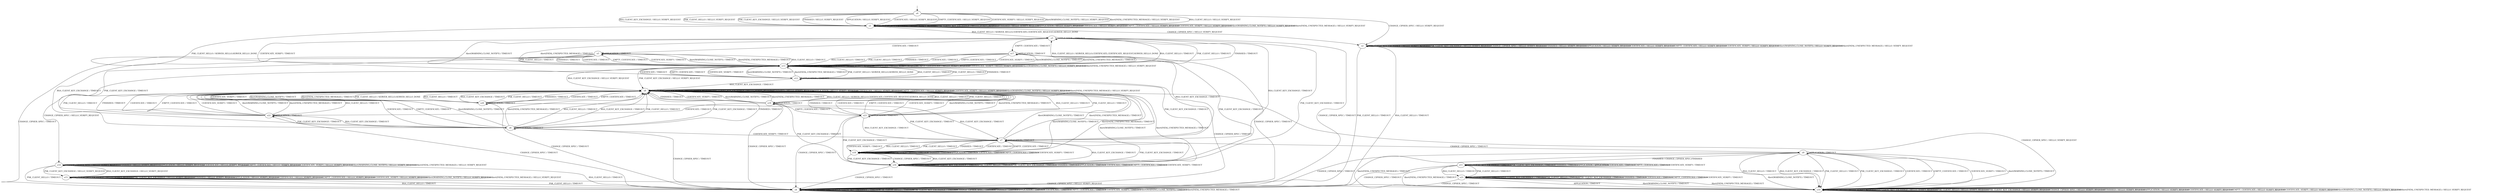 digraph h6 {
s0 [label="s0"];
s1 [label="s1"];
s2 [label="s2"];
s3 [label="s3"];
s4 [label="s4"];
s12 [label="s12"];
s5 [label="s5"];
s7 [label="s7"];
s13 [label="s13"];
s16 [label="s16"];
s17 [label="s17"];
s6 [label="s6"];
s9 [label="s9"];
s14 [label="s14"];
s18 [label="s18"];
s8 [label="s8"];
s11 [label="s11"];
s15 [label="s15"];
s10 [label="s10"];
s19 [label="s19"];
s20 [label="s20"];
s21 [label="s21"];
s22 [label="s22"];
s23 [label="s23"];
s0 -> s1 [label="RSA_CLIENT_HELLO / HELLO_VERIFY_REQUEST"];
s0 -> s1 [label="RSA_CLIENT_KEY_EXCHANGE / HELLO_VERIFY_REQUEST"];
s0 -> s1 [label="PSK_CLIENT_HELLO / HELLO_VERIFY_REQUEST"];
s0 -> s1 [label="PSK_CLIENT_KEY_EXCHANGE / HELLO_VERIFY_REQUEST"];
s0 -> s2 [label="CHANGE_CIPHER_SPEC / HELLO_VERIFY_REQUEST"];
s0 -> s1 [label="FINISHED / HELLO_VERIFY_REQUEST"];
s0 -> s1 [label="APPLICATION / HELLO_VERIFY_REQUEST"];
s0 -> s1 [label="CERTIFICATE / HELLO_VERIFY_REQUEST"];
s0 -> s1 [label="EMPTY_CERTIFICATE / HELLO_VERIFY_REQUEST"];
s0 -> s1 [label="CERTIFICATE_VERIFY / HELLO_VERIFY_REQUEST"];
s0 -> s1 [label="Alert(WARNING,CLOSE_NOTIFY) / HELLO_VERIFY_REQUEST"];
s0 -> s1 [label="Alert(FATAL,UNEXPECTED_MESSAGE) / HELLO_VERIFY_REQUEST"];
s1 -> s3 [label="RSA_CLIENT_HELLO / SERVER_HELLO,CERTIFICATE,CERTIFICATE_REQUEST,SERVER_HELLO_DONE"];
s1 -> s1 [label="RSA_CLIENT_KEY_EXCHANGE / HELLO_VERIFY_REQUEST"];
s1 -> s12 [label="PSK_CLIENT_HELLO / SERVER_HELLO,SERVER_HELLO_DONE"];
s1 -> s1 [label="PSK_CLIENT_KEY_EXCHANGE / HELLO_VERIFY_REQUEST"];
s1 -> s2 [label="CHANGE_CIPHER_SPEC / HELLO_VERIFY_REQUEST"];
s1 -> s1 [label="FINISHED / HELLO_VERIFY_REQUEST"];
s1 -> s1 [label="APPLICATION / HELLO_VERIFY_REQUEST"];
s1 -> s1 [label="CERTIFICATE / HELLO_VERIFY_REQUEST"];
s1 -> s1 [label="EMPTY_CERTIFICATE / HELLO_VERIFY_REQUEST"];
s1 -> s1 [label="CERTIFICATE_VERIFY / HELLO_VERIFY_REQUEST"];
s1 -> s1 [label="Alert(WARNING,CLOSE_NOTIFY) / HELLO_VERIFY_REQUEST"];
s1 -> s1 [label="Alert(FATAL,UNEXPECTED_MESSAGE) / HELLO_VERIFY_REQUEST"];
s2 -> s4 [label="RSA_CLIENT_HELLO / TIMEOUT"];
s2 -> s2 [label="RSA_CLIENT_KEY_EXCHANGE / HELLO_VERIFY_REQUEST"];
s2 -> s4 [label="PSK_CLIENT_HELLO / TIMEOUT"];
s2 -> s2 [label="PSK_CLIENT_KEY_EXCHANGE / HELLO_VERIFY_REQUEST"];
s2 -> s2 [label="CHANGE_CIPHER_SPEC / HELLO_VERIFY_REQUEST"];
s2 -> s2 [label="FINISHED / HELLO_VERIFY_REQUEST"];
s2 -> s2 [label="APPLICATION / HELLO_VERIFY_REQUEST"];
s2 -> s2 [label="CERTIFICATE / HELLO_VERIFY_REQUEST"];
s2 -> s2 [label="EMPTY_CERTIFICATE / HELLO_VERIFY_REQUEST"];
s2 -> s2 [label="CERTIFICATE_VERIFY / HELLO_VERIFY_REQUEST"];
s2 -> s2 [label="Alert(WARNING,CLOSE_NOTIFY) / HELLO_VERIFY_REQUEST"];
s2 -> s2 [label="Alert(FATAL,UNEXPECTED_MESSAGE) / HELLO_VERIFY_REQUEST"];
s3 -> s13 [label="RSA_CLIENT_HELLO / TIMEOUT"];
s3 -> s7 [label="RSA_CLIENT_KEY_EXCHANGE / TIMEOUT"];
s3 -> s13 [label="PSK_CLIENT_HELLO / TIMEOUT"];
s3 -> s16 [label="PSK_CLIENT_KEY_EXCHANGE / TIMEOUT"];
s3 -> s4 [label="CHANGE_CIPHER_SPEC / TIMEOUT"];
s3 -> s13 [label="FINISHED / TIMEOUT"];
s3 -> s3 [label="APPLICATION / TIMEOUT"];
s3 -> s5 [label="CERTIFICATE / TIMEOUT"];
s3 -> s17 [label="EMPTY_CERTIFICATE / TIMEOUT"];
s3 -> s13 [label="CERTIFICATE_VERIFY / TIMEOUT"];
s3 -> s13 [label="Alert(WARNING,CLOSE_NOTIFY) / TIMEOUT"];
s3 -> s13 [label="Alert(FATAL,UNEXPECTED_MESSAGE) / TIMEOUT"];
s4 -> s4 [label="RSA_CLIENT_HELLO / TIMEOUT"];
s4 -> s4 [label="RSA_CLIENT_KEY_EXCHANGE / TIMEOUT"];
s4 -> s4 [label="PSK_CLIENT_HELLO / TIMEOUT"];
s4 -> s4 [label="PSK_CLIENT_KEY_EXCHANGE / TIMEOUT"];
s4 -> s4 [label="CHANGE_CIPHER_SPEC / TIMEOUT"];
s4 -> s4 [label="FINISHED / TIMEOUT"];
s4 -> s4 [label="APPLICATION / TIMEOUT"];
s4 -> s4 [label="CERTIFICATE / TIMEOUT"];
s4 -> s4 [label="EMPTY_CERTIFICATE / TIMEOUT"];
s4 -> s4 [label="CERTIFICATE_VERIFY / TIMEOUT"];
s4 -> s4 [label="Alert(WARNING,CLOSE_NOTIFY) / TIMEOUT"];
s4 -> s4 [label="Alert(FATAL,UNEXPECTED_MESSAGE) / TIMEOUT"];
s12 -> s13 [label="RSA_CLIENT_HELLO / TIMEOUT"];
s12 -> s8 [label="RSA_CLIENT_KEY_EXCHANGE / TIMEOUT"];
s12 -> s13 [label="PSK_CLIENT_HELLO / TIMEOUT"];
s12 -> s7 [label="PSK_CLIENT_KEY_EXCHANGE / TIMEOUT"];
s12 -> s4 [label="CHANGE_CIPHER_SPEC / TIMEOUT"];
s12 -> s13 [label="FINISHED / TIMEOUT"];
s12 -> s12 [label="APPLICATION / TIMEOUT"];
s12 -> s13 [label="CERTIFICATE / TIMEOUT"];
s12 -> s13 [label="EMPTY_CERTIFICATE / TIMEOUT"];
s12 -> s13 [label="CERTIFICATE_VERIFY / TIMEOUT"];
s12 -> s13 [label="Alert(WARNING,CLOSE_NOTIFY) / TIMEOUT"];
s12 -> s13 [label="Alert(FATAL,UNEXPECTED_MESSAGE) / TIMEOUT"];
s5 -> s13 [label="RSA_CLIENT_HELLO / TIMEOUT"];
s5 -> s6 [label="RSA_CLIENT_KEY_EXCHANGE / TIMEOUT"];
s5 -> s13 [label="PSK_CLIENT_HELLO / TIMEOUT"];
s5 -> s6 [label="PSK_CLIENT_KEY_EXCHANGE / TIMEOUT"];
s5 -> s4 [label="CHANGE_CIPHER_SPEC / TIMEOUT"];
s5 -> s13 [label="FINISHED / TIMEOUT"];
s5 -> s5 [label="APPLICATION / TIMEOUT"];
s5 -> s13 [label="CERTIFICATE / TIMEOUT"];
s5 -> s13 [label="EMPTY_CERTIFICATE / TIMEOUT"];
s5 -> s13 [label="CERTIFICATE_VERIFY / TIMEOUT"];
s5 -> s13 [label="Alert(WARNING,CLOSE_NOTIFY) / TIMEOUT"];
s5 -> s13 [label="Alert(FATAL,UNEXPECTED_MESSAGE) / TIMEOUT"];
s7 -> s18 [label="RSA_CLIENT_HELLO / TIMEOUT"];
s7 -> s16 [label="RSA_CLIENT_KEY_EXCHANGE / TIMEOUT"];
s7 -> s18 [label="PSK_CLIENT_HELLO / TIMEOUT"];
s7 -> s16 [label="PSK_CLIENT_KEY_EXCHANGE / TIMEOUT"];
s7 -> s9 [label="CHANGE_CIPHER_SPEC / TIMEOUT"];
s7 -> s18 [label="FINISHED / TIMEOUT"];
s7 -> s7 [label="APPLICATION / TIMEOUT"];
s7 -> s18 [label="CERTIFICATE / TIMEOUT"];
s7 -> s18 [label="EMPTY_CERTIFICATE / TIMEOUT"];
s7 -> s18 [label="CERTIFICATE_VERIFY / TIMEOUT"];
s7 -> s8 [label="Alert(WARNING,CLOSE_NOTIFY) / TIMEOUT"];
s7 -> s8 [label="Alert(FATAL,UNEXPECTED_MESSAGE) / TIMEOUT"];
s13 -> s3 [label="RSA_CLIENT_HELLO / SERVER_HELLO,CERTIFICATE,CERTIFICATE_REQUEST,SERVER_HELLO_DONE"];
s13 -> s8 [label="RSA_CLIENT_KEY_EXCHANGE / HELLO_VERIFY_REQUEST"];
s13 -> s12 [label="PSK_CLIENT_HELLO / SERVER_HELLO,SERVER_HELLO_DONE"];
s13 -> s8 [label="PSK_CLIENT_KEY_EXCHANGE / HELLO_VERIFY_REQUEST"];
s13 -> s14 [label="CHANGE_CIPHER_SPEC / HELLO_VERIFY_REQUEST"];
s13 -> s13 [label="FINISHED / HELLO_VERIFY_REQUEST"];
s13 -> s13 [label="APPLICATION / HELLO_VERIFY_REQUEST"];
s13 -> s13 [label="CERTIFICATE / HELLO_VERIFY_REQUEST"];
s13 -> s13 [label="EMPTY_CERTIFICATE / HELLO_VERIFY_REQUEST"];
s13 -> s13 [label="CERTIFICATE_VERIFY / HELLO_VERIFY_REQUEST"];
s13 -> s13 [label="Alert(WARNING,CLOSE_NOTIFY) / HELLO_VERIFY_REQUEST"];
s13 -> s13 [label="Alert(FATAL,UNEXPECTED_MESSAGE) / HELLO_VERIFY_REQUEST"];
s16 -> s16 [label="RSA_CLIENT_HELLO / TIMEOUT"];
s16 -> s16 [label="RSA_CLIENT_KEY_EXCHANGE / TIMEOUT"];
s16 -> s16 [label="PSK_CLIENT_HELLO / TIMEOUT"];
s16 -> s16 [label="PSK_CLIENT_KEY_EXCHANGE / TIMEOUT"];
s16 -> s4 [label="CHANGE_CIPHER_SPEC / TIMEOUT"];
s16 -> s16 [label="FINISHED / TIMEOUT"];
s16 -> s16 [label="APPLICATION / TIMEOUT"];
s16 -> s16 [label="CERTIFICATE / TIMEOUT"];
s16 -> s16 [label="EMPTY_CERTIFICATE / TIMEOUT"];
s16 -> s16 [label="CERTIFICATE_VERIFY / TIMEOUT"];
s16 -> s8 [label="Alert(WARNING,CLOSE_NOTIFY) / TIMEOUT"];
s16 -> s8 [label="Alert(FATAL,UNEXPECTED_MESSAGE) / TIMEOUT"];
s17 -> s13 [label="RSA_CLIENT_HELLO / TIMEOUT"];
s17 -> s7 [label="RSA_CLIENT_KEY_EXCHANGE / TIMEOUT"];
s17 -> s13 [label="PSK_CLIENT_HELLO / TIMEOUT"];
s17 -> s16 [label="PSK_CLIENT_KEY_EXCHANGE / TIMEOUT"];
s17 -> s4 [label="CHANGE_CIPHER_SPEC / TIMEOUT"];
s17 -> s13 [label="FINISHED / TIMEOUT"];
s17 -> s17 [label="APPLICATION / TIMEOUT"];
s17 -> s13 [label="CERTIFICATE / TIMEOUT"];
s17 -> s13 [label="EMPTY_CERTIFICATE / TIMEOUT"];
s17 -> s13 [label="CERTIFICATE_VERIFY / TIMEOUT"];
s17 -> s13 [label="Alert(WARNING,CLOSE_NOTIFY) / TIMEOUT"];
s17 -> s13 [label="Alert(FATAL,UNEXPECTED_MESSAGE) / TIMEOUT"];
s6 -> s8 [label="RSA_CLIENT_HELLO / TIMEOUT"];
s6 -> s8 [label="RSA_CLIENT_KEY_EXCHANGE / TIMEOUT"];
s6 -> s8 [label="PSK_CLIENT_HELLO / TIMEOUT"];
s6 -> s8 [label="PSK_CLIENT_KEY_EXCHANGE / TIMEOUT"];
s6 -> s4 [label="CHANGE_CIPHER_SPEC / TIMEOUT"];
s6 -> s8 [label="FINISHED / TIMEOUT"];
s6 -> s6 [label="APPLICATION / TIMEOUT"];
s6 -> s8 [label="CERTIFICATE / TIMEOUT"];
s6 -> s8 [label="EMPTY_CERTIFICATE / TIMEOUT"];
s6 -> s7 [label="CERTIFICATE_VERIFY / TIMEOUT"];
s6 -> s8 [label="Alert(WARNING,CLOSE_NOTIFY) / TIMEOUT"];
s6 -> s8 [label="Alert(FATAL,UNEXPECTED_MESSAGE) / TIMEOUT"];
s9 -> s10 [label="RSA_CLIENT_HELLO / TIMEOUT"];
s9 -> s10 [label="RSA_CLIENT_KEY_EXCHANGE / TIMEOUT"];
s9 -> s10 [label="PSK_CLIENT_HELLO / TIMEOUT"];
s9 -> s10 [label="PSK_CLIENT_KEY_EXCHANGE / TIMEOUT"];
s9 -> s4 [label="CHANGE_CIPHER_SPEC / TIMEOUT"];
s9 -> s11 [label="FINISHED / CHANGE_CIPHER_SPEC,FINISHED"];
s9 -> s9 [label="APPLICATION / TIMEOUT"];
s9 -> s10 [label="CERTIFICATE / TIMEOUT"];
s9 -> s10 [label="EMPTY_CERTIFICATE / TIMEOUT"];
s9 -> s10 [label="CERTIFICATE_VERIFY / TIMEOUT"];
s9 -> s10 [label="Alert(WARNING,CLOSE_NOTIFY) / TIMEOUT"];
s9 -> s10 [label="Alert(FATAL,UNEXPECTED_MESSAGE) / TIMEOUT"];
s14 -> s4 [label="RSA_CLIENT_HELLO / TIMEOUT"];
s14 -> s15 [label="RSA_CLIENT_KEY_EXCHANGE / HELLO_VERIFY_REQUEST"];
s14 -> s4 [label="PSK_CLIENT_HELLO / TIMEOUT"];
s14 -> s15 [label="PSK_CLIENT_KEY_EXCHANGE / HELLO_VERIFY_REQUEST"];
s14 -> s14 [label="CHANGE_CIPHER_SPEC / HELLO_VERIFY_REQUEST"];
s14 -> s14 [label="FINISHED / HELLO_VERIFY_REQUEST"];
s14 -> s14 [label="APPLICATION / HELLO_VERIFY_REQUEST"];
s14 -> s14 [label="CERTIFICATE / HELLO_VERIFY_REQUEST"];
s14 -> s14 [label="EMPTY_CERTIFICATE / HELLO_VERIFY_REQUEST"];
s14 -> s14 [label="CERTIFICATE_VERIFY / HELLO_VERIFY_REQUEST"];
s14 -> s14 [label="Alert(WARNING,CLOSE_NOTIFY) / HELLO_VERIFY_REQUEST"];
s14 -> s14 [label="Alert(FATAL,UNEXPECTED_MESSAGE) / HELLO_VERIFY_REQUEST"];
s18 -> s18 [label="RSA_CLIENT_HELLO / TIMEOUT"];
s18 -> s16 [label="RSA_CLIENT_KEY_EXCHANGE / TIMEOUT"];
s18 -> s18 [label="PSK_CLIENT_HELLO / TIMEOUT"];
s18 -> s16 [label="PSK_CLIENT_KEY_EXCHANGE / TIMEOUT"];
s18 -> s16 [label="CHANGE_CIPHER_SPEC / TIMEOUT"];
s18 -> s18 [label="FINISHED / TIMEOUT"];
s18 -> s18 [label="APPLICATION / TIMEOUT"];
s18 -> s18 [label="CERTIFICATE / TIMEOUT"];
s18 -> s18 [label="EMPTY_CERTIFICATE / TIMEOUT"];
s18 -> s18 [label="CERTIFICATE_VERIFY / TIMEOUT"];
s18 -> s8 [label="Alert(WARNING,CLOSE_NOTIFY) / TIMEOUT"];
s18 -> s8 [label="Alert(FATAL,UNEXPECTED_MESSAGE) / TIMEOUT"];
s8 -> s19 [label="RSA_CLIENT_HELLO / SERVER_HELLO,CERTIFICATE,CERTIFICATE_REQUEST,SERVER_HELLO_DONE"];
s8 -> s8 [label="RSA_CLIENT_KEY_EXCHANGE / HELLO_VERIFY_REQUEST"];
s8 -> s20 [label="PSK_CLIENT_HELLO / SERVER_HELLO,SERVER_HELLO_DONE"];
s8 -> s8 [label="PSK_CLIENT_KEY_EXCHANGE / HELLO_VERIFY_REQUEST"];
s8 -> s10 [label="CHANGE_CIPHER_SPEC / HELLO_VERIFY_REQUEST"];
s8 -> s8 [label="FINISHED / HELLO_VERIFY_REQUEST"];
s8 -> s8 [label="APPLICATION / HELLO_VERIFY_REQUEST"];
s8 -> s8 [label="CERTIFICATE / HELLO_VERIFY_REQUEST"];
s8 -> s8 [label="EMPTY_CERTIFICATE / HELLO_VERIFY_REQUEST"];
s8 -> s8 [label="CERTIFICATE_VERIFY / HELLO_VERIFY_REQUEST"];
s8 -> s8 [label="Alert(WARNING,CLOSE_NOTIFY) / HELLO_VERIFY_REQUEST"];
s8 -> s8 [label="Alert(FATAL,UNEXPECTED_MESSAGE) / HELLO_VERIFY_REQUEST"];
s11 -> s21 [label="RSA_CLIENT_HELLO / TIMEOUT"];
s11 -> s11 [label="RSA_CLIENT_KEY_EXCHANGE / TIMEOUT"];
s11 -> s21 [label="PSK_CLIENT_HELLO / TIMEOUT"];
s11 -> s11 [label="PSK_CLIENT_KEY_EXCHANGE / TIMEOUT"];
s11 -> s4 [label="CHANGE_CIPHER_SPEC / TIMEOUT"];
s11 -> s11 [label="FINISHED / TIMEOUT"];
s11 -> s11 [label="APPLICATION / APPLICATION"];
s11 -> s11 [label="CERTIFICATE / TIMEOUT"];
s11 -> s11 [label="EMPTY_CERTIFICATE / TIMEOUT"];
s11 -> s11 [label="CERTIFICATE_VERIFY / TIMEOUT"];
s11 -> s10 [label="Alert(WARNING,CLOSE_NOTIFY) / TIMEOUT"];
s11 -> s10 [label="Alert(FATAL,UNEXPECTED_MESSAGE) / TIMEOUT"];
s15 -> s4 [label="RSA_CLIENT_HELLO / TIMEOUT"];
s15 -> s15 [label="RSA_CLIENT_KEY_EXCHANGE / HELLO_VERIFY_REQUEST"];
s15 -> s4 [label="PSK_CLIENT_HELLO / TIMEOUT"];
s15 -> s15 [label="PSK_CLIENT_KEY_EXCHANGE / HELLO_VERIFY_REQUEST"];
s15 -> s10 [label="CHANGE_CIPHER_SPEC / HELLO_VERIFY_REQUEST"];
s15 -> s15 [label="FINISHED / HELLO_VERIFY_REQUEST"];
s15 -> s15 [label="APPLICATION / HELLO_VERIFY_REQUEST"];
s15 -> s15 [label="CERTIFICATE / HELLO_VERIFY_REQUEST"];
s15 -> s15 [label="EMPTY_CERTIFICATE / HELLO_VERIFY_REQUEST"];
s15 -> s15 [label="CERTIFICATE_VERIFY / HELLO_VERIFY_REQUEST"];
s15 -> s15 [label="Alert(WARNING,CLOSE_NOTIFY) / HELLO_VERIFY_REQUEST"];
s15 -> s15 [label="Alert(FATAL,UNEXPECTED_MESSAGE) / HELLO_VERIFY_REQUEST"];
s10 -> s10 [label="RSA_CLIENT_HELLO / HELLO_VERIFY_REQUEST"];
s10 -> s10 [label="RSA_CLIENT_KEY_EXCHANGE / HELLO_VERIFY_REQUEST"];
s10 -> s10 [label="PSK_CLIENT_HELLO / HELLO_VERIFY_REQUEST"];
s10 -> s10 [label="PSK_CLIENT_KEY_EXCHANGE / HELLO_VERIFY_REQUEST"];
s10 -> s10 [label="CHANGE_CIPHER_SPEC / HELLO_VERIFY_REQUEST"];
s10 -> s10 [label="FINISHED / HELLO_VERIFY_REQUEST"];
s10 -> s10 [label="APPLICATION / HELLO_VERIFY_REQUEST"];
s10 -> s10 [label="CERTIFICATE / HELLO_VERIFY_REQUEST"];
s10 -> s10 [label="EMPTY_CERTIFICATE / HELLO_VERIFY_REQUEST"];
s10 -> s10 [label="CERTIFICATE_VERIFY / HELLO_VERIFY_REQUEST"];
s10 -> s10 [label="Alert(WARNING,CLOSE_NOTIFY) / HELLO_VERIFY_REQUEST"];
s10 -> s10 [label="Alert(FATAL,UNEXPECTED_MESSAGE) / HELLO_VERIFY_REQUEST"];
s19 -> s8 [label="RSA_CLIENT_HELLO / TIMEOUT"];
s19 -> s7 [label="RSA_CLIENT_KEY_EXCHANGE / TIMEOUT"];
s19 -> s8 [label="PSK_CLIENT_HELLO / TIMEOUT"];
s19 -> s16 [label="PSK_CLIENT_KEY_EXCHANGE / TIMEOUT"];
s19 -> s4 [label="CHANGE_CIPHER_SPEC / TIMEOUT"];
s19 -> s8 [label="FINISHED / TIMEOUT"];
s19 -> s19 [label="APPLICATION / TIMEOUT"];
s19 -> s22 [label="CERTIFICATE / TIMEOUT"];
s19 -> s23 [label="EMPTY_CERTIFICATE / TIMEOUT"];
s19 -> s8 [label="CERTIFICATE_VERIFY / TIMEOUT"];
s19 -> s8 [label="Alert(WARNING,CLOSE_NOTIFY) / TIMEOUT"];
s19 -> s8 [label="Alert(FATAL,UNEXPECTED_MESSAGE) / TIMEOUT"];
s20 -> s8 [label="RSA_CLIENT_HELLO / TIMEOUT"];
s20 -> s8 [label="RSA_CLIENT_KEY_EXCHANGE / TIMEOUT"];
s20 -> s8 [label="PSK_CLIENT_HELLO / TIMEOUT"];
s20 -> s7 [label="PSK_CLIENT_KEY_EXCHANGE / TIMEOUT"];
s20 -> s4 [label="CHANGE_CIPHER_SPEC / TIMEOUT"];
s20 -> s8 [label="FINISHED / TIMEOUT"];
s20 -> s20 [label="APPLICATION / TIMEOUT"];
s20 -> s8 [label="CERTIFICATE / TIMEOUT"];
s20 -> s8 [label="EMPTY_CERTIFICATE / TIMEOUT"];
s20 -> s8 [label="CERTIFICATE_VERIFY / TIMEOUT"];
s20 -> s8 [label="Alert(WARNING,CLOSE_NOTIFY) / TIMEOUT"];
s20 -> s8 [label="Alert(FATAL,UNEXPECTED_MESSAGE) / TIMEOUT"];
s21 -> s21 [label="RSA_CLIENT_HELLO / TIMEOUT"];
s21 -> s21 [label="RSA_CLIENT_KEY_EXCHANGE / TIMEOUT"];
s21 -> s21 [label="PSK_CLIENT_HELLO / TIMEOUT"];
s21 -> s21 [label="PSK_CLIENT_KEY_EXCHANGE / TIMEOUT"];
s21 -> s4 [label="CHANGE_CIPHER_SPEC / TIMEOUT"];
s21 -> s21 [label="FINISHED / TIMEOUT"];
s21 -> s10 [label="APPLICATION / TIMEOUT"];
s21 -> s21 [label="CERTIFICATE / TIMEOUT"];
s21 -> s21 [label="EMPTY_CERTIFICATE / TIMEOUT"];
s21 -> s21 [label="CERTIFICATE_VERIFY / TIMEOUT"];
s21 -> s10 [label="Alert(WARNING,CLOSE_NOTIFY) / TIMEOUT"];
s21 -> s10 [label="Alert(FATAL,UNEXPECTED_MESSAGE) / TIMEOUT"];
s22 -> s8 [label="RSA_CLIENT_HELLO / TIMEOUT"];
s22 -> s6 [label="RSA_CLIENT_KEY_EXCHANGE / TIMEOUT"];
s22 -> s8 [label="PSK_CLIENT_HELLO / TIMEOUT"];
s22 -> s6 [label="PSK_CLIENT_KEY_EXCHANGE / TIMEOUT"];
s22 -> s4 [label="CHANGE_CIPHER_SPEC / TIMEOUT"];
s22 -> s8 [label="FINISHED / TIMEOUT"];
s22 -> s22 [label="APPLICATION / TIMEOUT"];
s22 -> s8 [label="CERTIFICATE / TIMEOUT"];
s22 -> s8 [label="EMPTY_CERTIFICATE / TIMEOUT"];
s22 -> s8 [label="CERTIFICATE_VERIFY / TIMEOUT"];
s22 -> s8 [label="Alert(WARNING,CLOSE_NOTIFY) / TIMEOUT"];
s22 -> s8 [label="Alert(FATAL,UNEXPECTED_MESSAGE) / TIMEOUT"];
s23 -> s8 [label="RSA_CLIENT_HELLO / TIMEOUT"];
s23 -> s7 [label="RSA_CLIENT_KEY_EXCHANGE / TIMEOUT"];
s23 -> s8 [label="PSK_CLIENT_HELLO / TIMEOUT"];
s23 -> s16 [label="PSK_CLIENT_KEY_EXCHANGE / TIMEOUT"];
s23 -> s4 [label="CHANGE_CIPHER_SPEC / TIMEOUT"];
s23 -> s8 [label="FINISHED / TIMEOUT"];
s23 -> s23 [label="APPLICATION / TIMEOUT"];
s23 -> s8 [label="CERTIFICATE / TIMEOUT"];
s23 -> s8 [label="EMPTY_CERTIFICATE / TIMEOUT"];
s23 -> s8 [label="CERTIFICATE_VERIFY / TIMEOUT"];
s23 -> s8 [label="Alert(WARNING,CLOSE_NOTIFY) / TIMEOUT"];
s23 -> s8 [label="Alert(FATAL,UNEXPECTED_MESSAGE) / TIMEOUT"];
__start0 [shape=none, label=""];
__start0 -> s0 [label=""];
}
